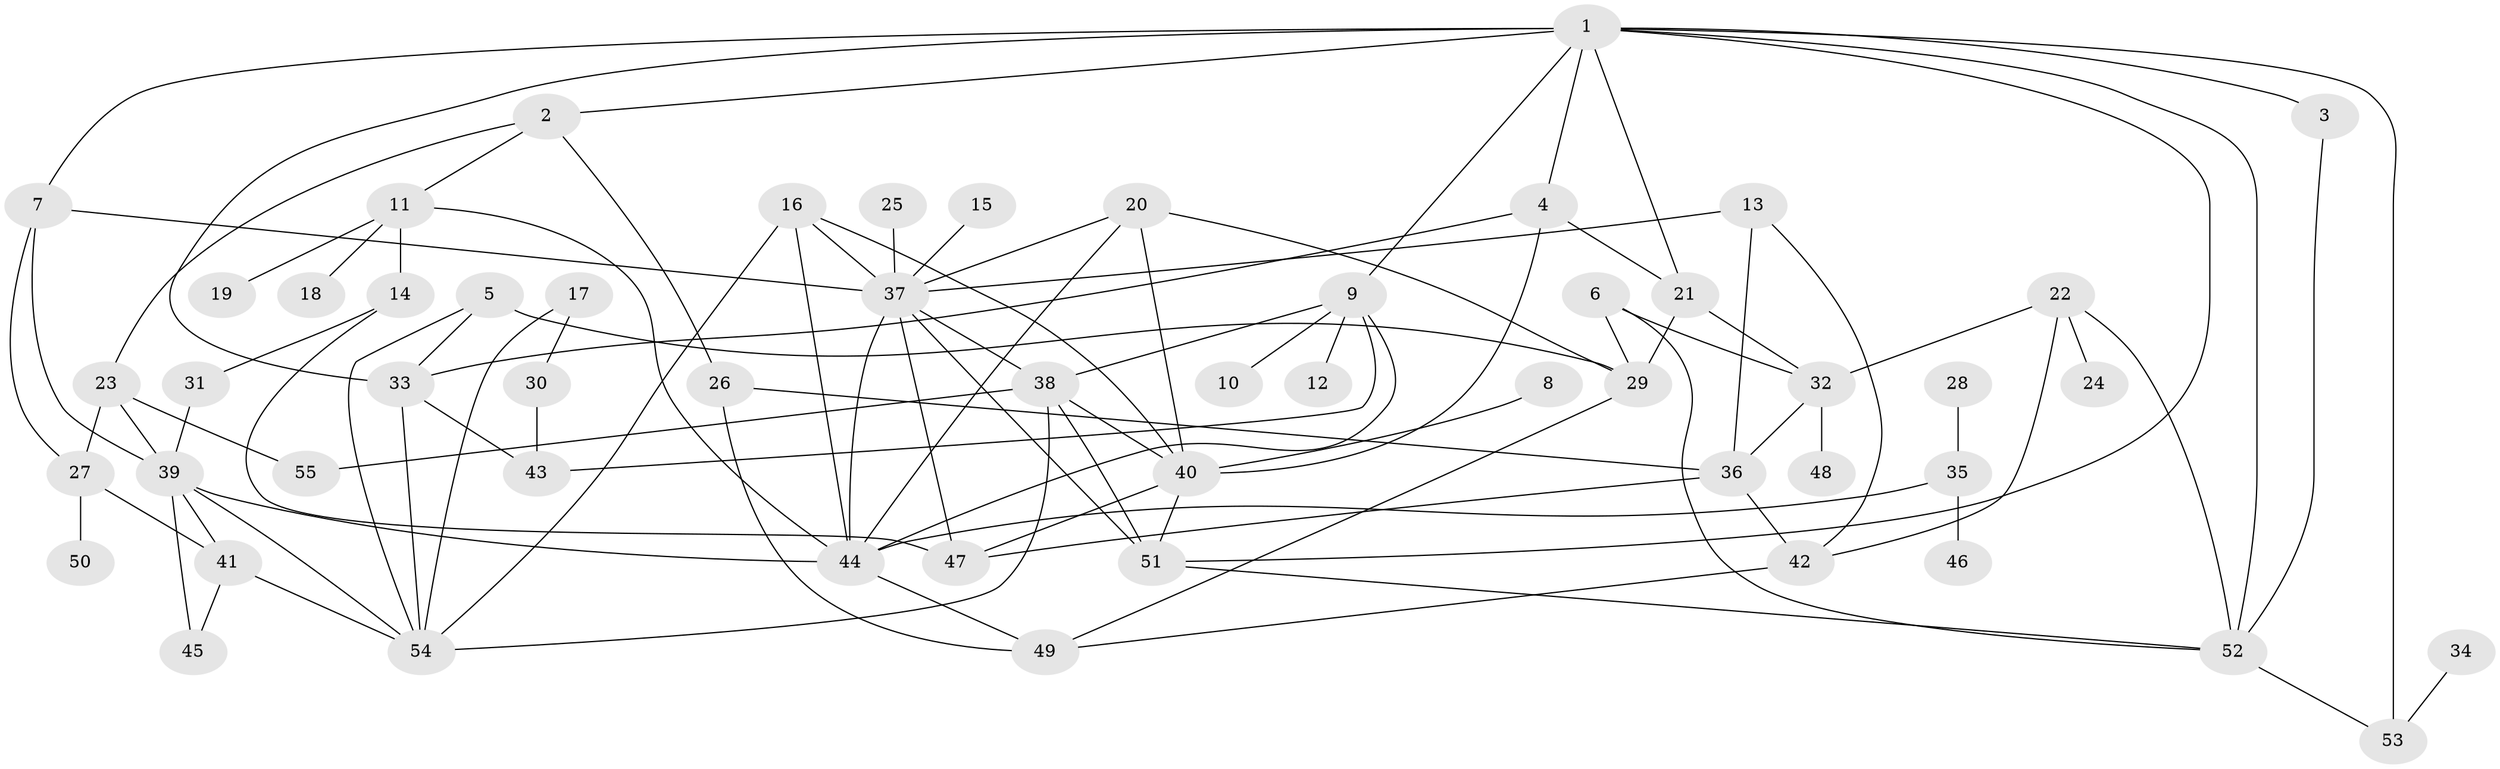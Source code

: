 // original degree distribution, {6: 0.03636363636363636, 7: 0.00909090909090909, 5: 0.05454545454545454, 1: 0.18181818181818182, 3: 0.23636363636363636, 2: 0.3, 4: 0.17272727272727273, 9: 0.00909090909090909}
// Generated by graph-tools (version 1.1) at 2025/25/03/09/25 03:25:32]
// undirected, 55 vertices, 99 edges
graph export_dot {
graph [start="1"]
  node [color=gray90,style=filled];
  1;
  2;
  3;
  4;
  5;
  6;
  7;
  8;
  9;
  10;
  11;
  12;
  13;
  14;
  15;
  16;
  17;
  18;
  19;
  20;
  21;
  22;
  23;
  24;
  25;
  26;
  27;
  28;
  29;
  30;
  31;
  32;
  33;
  34;
  35;
  36;
  37;
  38;
  39;
  40;
  41;
  42;
  43;
  44;
  45;
  46;
  47;
  48;
  49;
  50;
  51;
  52;
  53;
  54;
  55;
  1 -- 2 [weight=1.0];
  1 -- 3 [weight=1.0];
  1 -- 4 [weight=1.0];
  1 -- 7 [weight=1.0];
  1 -- 9 [weight=1.0];
  1 -- 21 [weight=1.0];
  1 -- 33 [weight=1.0];
  1 -- 51 [weight=1.0];
  1 -- 52 [weight=1.0];
  1 -- 53 [weight=1.0];
  2 -- 11 [weight=1.0];
  2 -- 23 [weight=1.0];
  2 -- 26 [weight=1.0];
  3 -- 52 [weight=1.0];
  4 -- 21 [weight=1.0];
  4 -- 33 [weight=1.0];
  4 -- 40 [weight=1.0];
  5 -- 29 [weight=1.0];
  5 -- 33 [weight=1.0];
  5 -- 54 [weight=1.0];
  6 -- 29 [weight=1.0];
  6 -- 32 [weight=1.0];
  6 -- 52 [weight=1.0];
  7 -- 27 [weight=1.0];
  7 -- 37 [weight=1.0];
  7 -- 39 [weight=1.0];
  8 -- 40 [weight=1.0];
  9 -- 10 [weight=1.0];
  9 -- 12 [weight=1.0];
  9 -- 38 [weight=1.0];
  9 -- 43 [weight=1.0];
  9 -- 44 [weight=1.0];
  11 -- 14 [weight=1.0];
  11 -- 18 [weight=1.0];
  11 -- 19 [weight=1.0];
  11 -- 44 [weight=1.0];
  13 -- 36 [weight=1.0];
  13 -- 37 [weight=1.0];
  13 -- 42 [weight=1.0];
  14 -- 31 [weight=1.0];
  14 -- 47 [weight=1.0];
  15 -- 37 [weight=1.0];
  16 -- 37 [weight=1.0];
  16 -- 40 [weight=1.0];
  16 -- 44 [weight=1.0];
  16 -- 54 [weight=1.0];
  17 -- 30 [weight=1.0];
  17 -- 54 [weight=1.0];
  20 -- 29 [weight=1.0];
  20 -- 37 [weight=1.0];
  20 -- 40 [weight=1.0];
  20 -- 44 [weight=1.0];
  21 -- 29 [weight=1.0];
  21 -- 32 [weight=1.0];
  22 -- 24 [weight=1.0];
  22 -- 32 [weight=1.0];
  22 -- 42 [weight=1.0];
  22 -- 52 [weight=1.0];
  23 -- 27 [weight=1.0];
  23 -- 39 [weight=1.0];
  23 -- 55 [weight=1.0];
  25 -- 37 [weight=1.0];
  26 -- 36 [weight=1.0];
  26 -- 49 [weight=1.0];
  27 -- 41 [weight=1.0];
  27 -- 50 [weight=1.0];
  28 -- 35 [weight=1.0];
  29 -- 49 [weight=1.0];
  30 -- 43 [weight=1.0];
  31 -- 39 [weight=1.0];
  32 -- 36 [weight=1.0];
  32 -- 48 [weight=1.0];
  33 -- 43 [weight=1.0];
  33 -- 54 [weight=1.0];
  34 -- 53 [weight=1.0];
  35 -- 44 [weight=1.0];
  35 -- 46 [weight=1.0];
  36 -- 42 [weight=1.0];
  36 -- 47 [weight=1.0];
  37 -- 38 [weight=1.0];
  37 -- 44 [weight=1.0];
  37 -- 47 [weight=1.0];
  37 -- 51 [weight=1.0];
  38 -- 40 [weight=1.0];
  38 -- 51 [weight=2.0];
  38 -- 54 [weight=1.0];
  38 -- 55 [weight=1.0];
  39 -- 41 [weight=1.0];
  39 -- 44 [weight=1.0];
  39 -- 45 [weight=1.0];
  39 -- 54 [weight=1.0];
  40 -- 47 [weight=1.0];
  40 -- 51 [weight=1.0];
  41 -- 45 [weight=1.0];
  41 -- 54 [weight=1.0];
  42 -- 49 [weight=1.0];
  44 -- 49 [weight=1.0];
  51 -- 52 [weight=1.0];
  52 -- 53 [weight=1.0];
}
